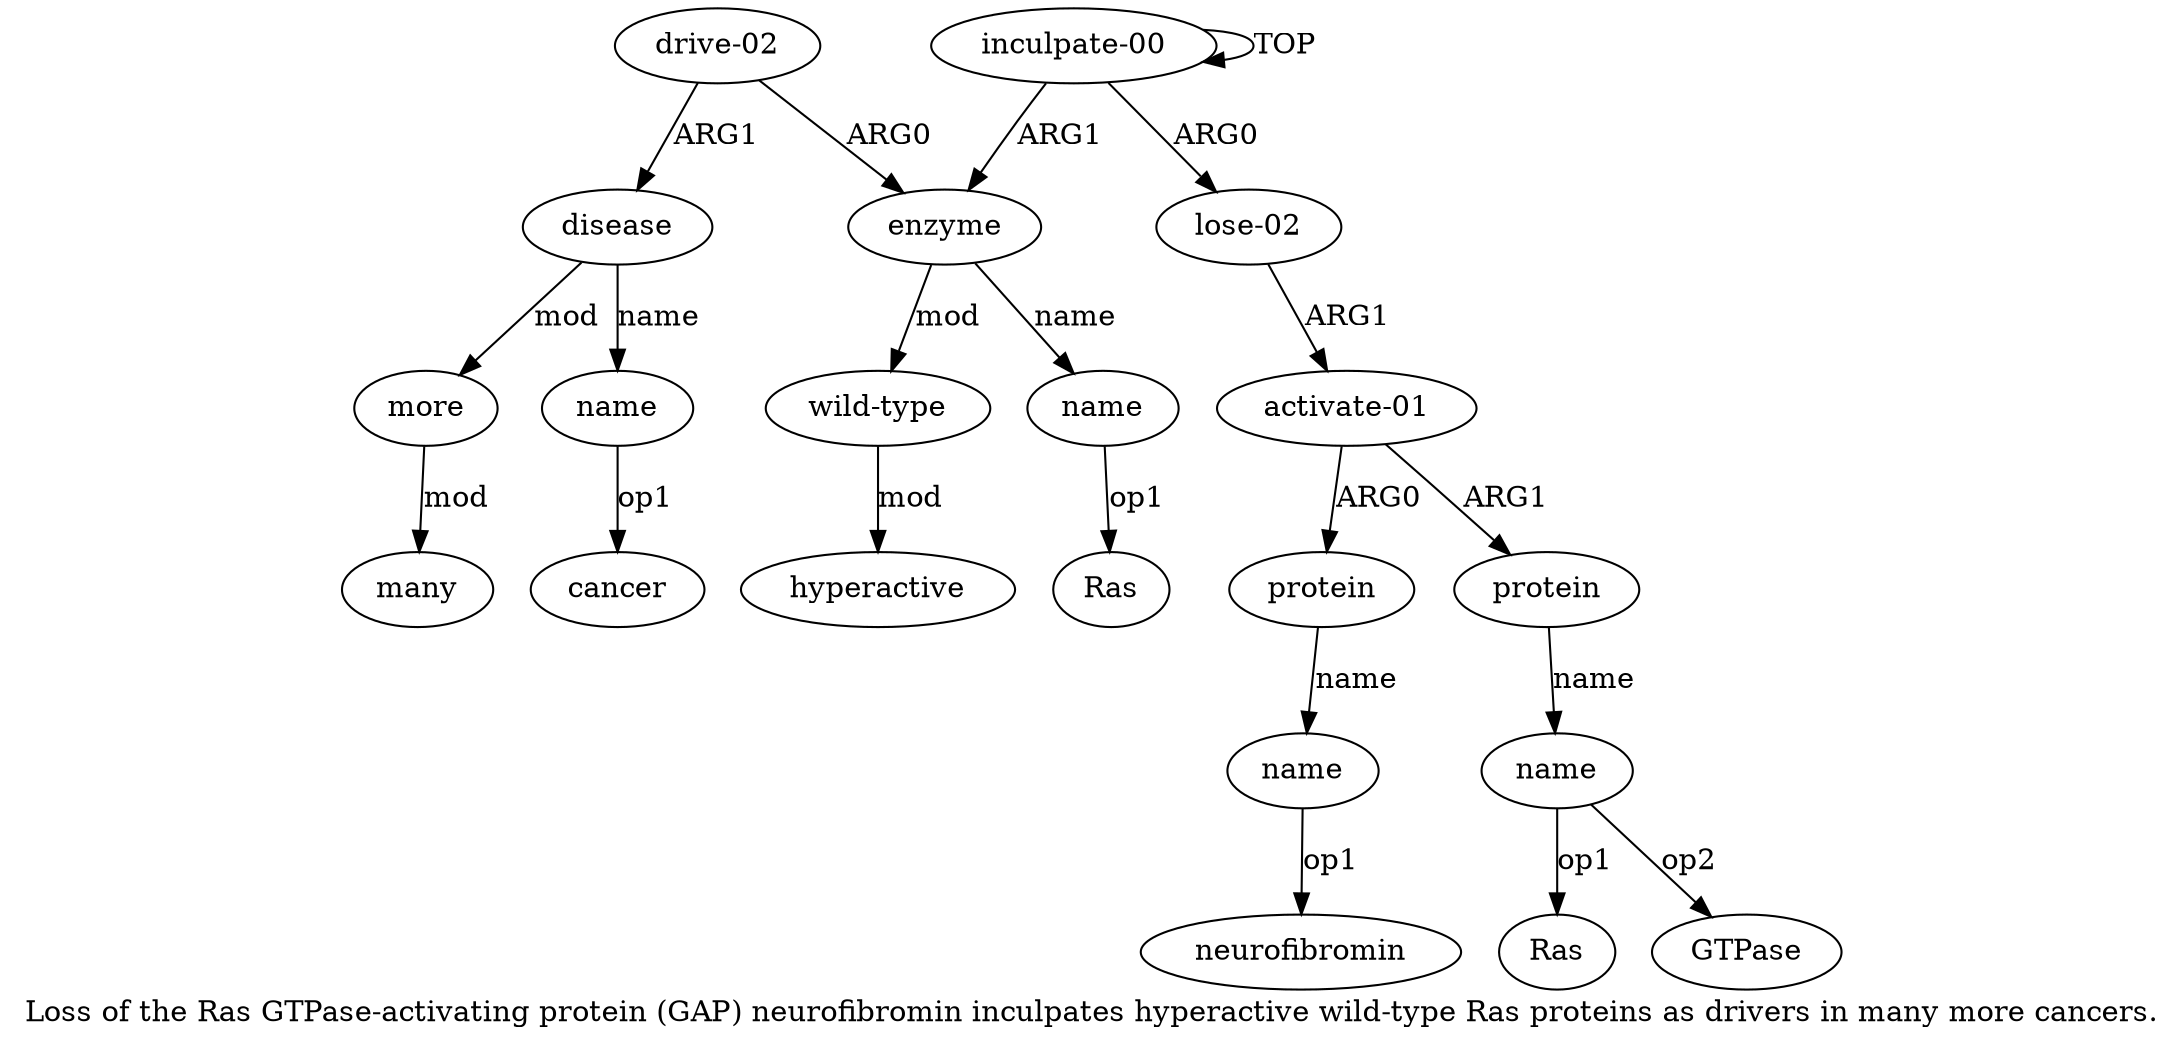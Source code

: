 digraph  {
	graph [label="Loss of the Ras GTPase-activating protein (GAP) neurofibromin inculpates hyperactive wild-type Ras proteins as drivers in many more \
cancers."];
	node [label="\N"];
	a15	 [color=black,
		gold_ind=15,
		gold_label=many,
		label=many,
		test_ind=15,
		test_label=many];
	a14	 [color=black,
		gold_ind=14,
		gold_label=more,
		label=more,
		test_ind=14,
		test_label=more];
	a14 -> a15 [key=0,
	color=black,
	gold_label=mod,
	label=mod,
	test_label=mod];
"a6 Ras" [color=black,
	gold_ind=-1,
	gold_label=Ras,
	label=Ras,
	test_ind=-1,
	test_label=Ras];
a11 [color=black,
	gold_ind=11,
	gold_label="drive-02",
	label="drive-02",
	test_ind=11,
	test_label="drive-02"];
a12 [color=black,
	gold_ind=12,
	gold_label=disease,
	label=disease,
	test_ind=12,
	test_label=disease];
a11 -> a12 [key=0,
color=black,
gold_label=ARG1,
label=ARG1,
test_label=ARG1];
a7 [color=black,
gold_ind=7,
gold_label=enzyme,
label=enzyme,
test_ind=7,
test_label=enzyme];
a11 -> a7 [key=0,
color=black,
gold_label=ARG0,
label=ARG0,
test_label=ARG0];
a10 [color=black,
gold_ind=10,
gold_label=hyperactive,
label=hyperactive,
test_ind=10,
test_label=hyperactive];
a13 [color=black,
gold_ind=13,
gold_label=name,
label=name,
test_ind=13,
test_label=name];
"a13 cancer" [color=black,
gold_ind=-1,
gold_label=cancer,
label=cancer,
test_ind=-1,
test_label=cancer];
a13 -> "a13 cancer" [key=0,
color=black,
gold_label=op1,
label=op1,
test_label=op1];
a12 -> a14 [key=0,
color=black,
gold_label=mod,
label=mod,
test_label=mod];
a12 -> a13 [key=0,
color=black,
gold_label=name,
label=name,
test_label=name];
"a4 neurofibromin" [color=black,
gold_ind=-1,
gold_label=neurofibromin,
label=neurofibromin,
test_ind=-1,
test_label=neurofibromin];
"a6 GTPase" [color=black,
gold_ind=-1,
gold_label=GTPase,
label=GTPase,
test_ind=-1,
test_label=GTPase];
a1 [color=black,
gold_ind=1,
gold_label="lose-02",
label="lose-02",
test_ind=1,
test_label="lose-02"];
a2 [color=black,
gold_ind=2,
gold_label="activate-01",
label="activate-01",
test_ind=2,
test_label="activate-01"];
a1 -> a2 [key=0,
color=black,
gold_label=ARG1,
label=ARG1,
test_label=ARG1];
a0 [color=black,
gold_ind=0,
gold_label="inculpate-00",
label="inculpate-00",
test_ind=0,
test_label="inculpate-00"];
a0 -> a1 [key=0,
color=black,
gold_label=ARG0,
label=ARG0,
test_label=ARG0];
a0 -> a0 [key=0,
color=black,
gold_label=TOP,
label=TOP,
test_label=TOP];
a0 -> a7 [key=0,
color=black,
gold_label=ARG1,
label=ARG1,
test_label=ARG1];
a3 [color=black,
gold_ind=3,
gold_label=protein,
label=protein,
test_ind=3,
test_label=protein];
a4 [color=black,
gold_ind=4,
gold_label=name,
label=name,
test_ind=4,
test_label=name];
a3 -> a4 [key=0,
color=black,
gold_label=name,
label=name,
test_label=name];
a2 -> a3 [key=0,
color=black,
gold_label=ARG0,
label=ARG0,
test_label=ARG0];
a5 [color=black,
gold_ind=5,
gold_label=protein,
label=protein,
test_ind=5,
test_label=protein];
a2 -> a5 [key=0,
color=black,
gold_label=ARG1,
label=ARG1,
test_label=ARG1];
a6 [color=black,
gold_ind=6,
gold_label=name,
label=name,
test_ind=6,
test_label=name];
a5 -> a6 [key=0,
color=black,
gold_label=name,
label=name,
test_label=name];
a4 -> "a4 neurofibromin" [key=0,
color=black,
gold_label=op1,
label=op1,
test_label=op1];
a9 [color=black,
gold_ind=9,
gold_label="wild-type",
label="wild-type",
test_ind=9,
test_label="wild-type"];
a7 -> a9 [key=0,
color=black,
gold_label=mod,
label=mod,
test_label=mod];
a8 [color=black,
gold_ind=8,
gold_label=name,
label=name,
test_ind=8,
test_label=name];
a7 -> a8 [key=0,
color=black,
gold_label=name,
label=name,
test_label=name];
a6 -> "a6 Ras" [key=0,
color=black,
gold_label=op1,
label=op1,
test_label=op1];
a6 -> "a6 GTPase" [key=0,
color=black,
gold_label=op2,
label=op2,
test_label=op2];
a9 -> a10 [key=0,
color=black,
gold_label=mod,
label=mod,
test_label=mod];
"a8 Ras" [color=black,
gold_ind=-1,
gold_label=Ras,
label=Ras,
test_ind=-1,
test_label=Ras];
a8 -> "a8 Ras" [key=0,
color=black,
gold_label=op1,
label=op1,
test_label=op1];
}
